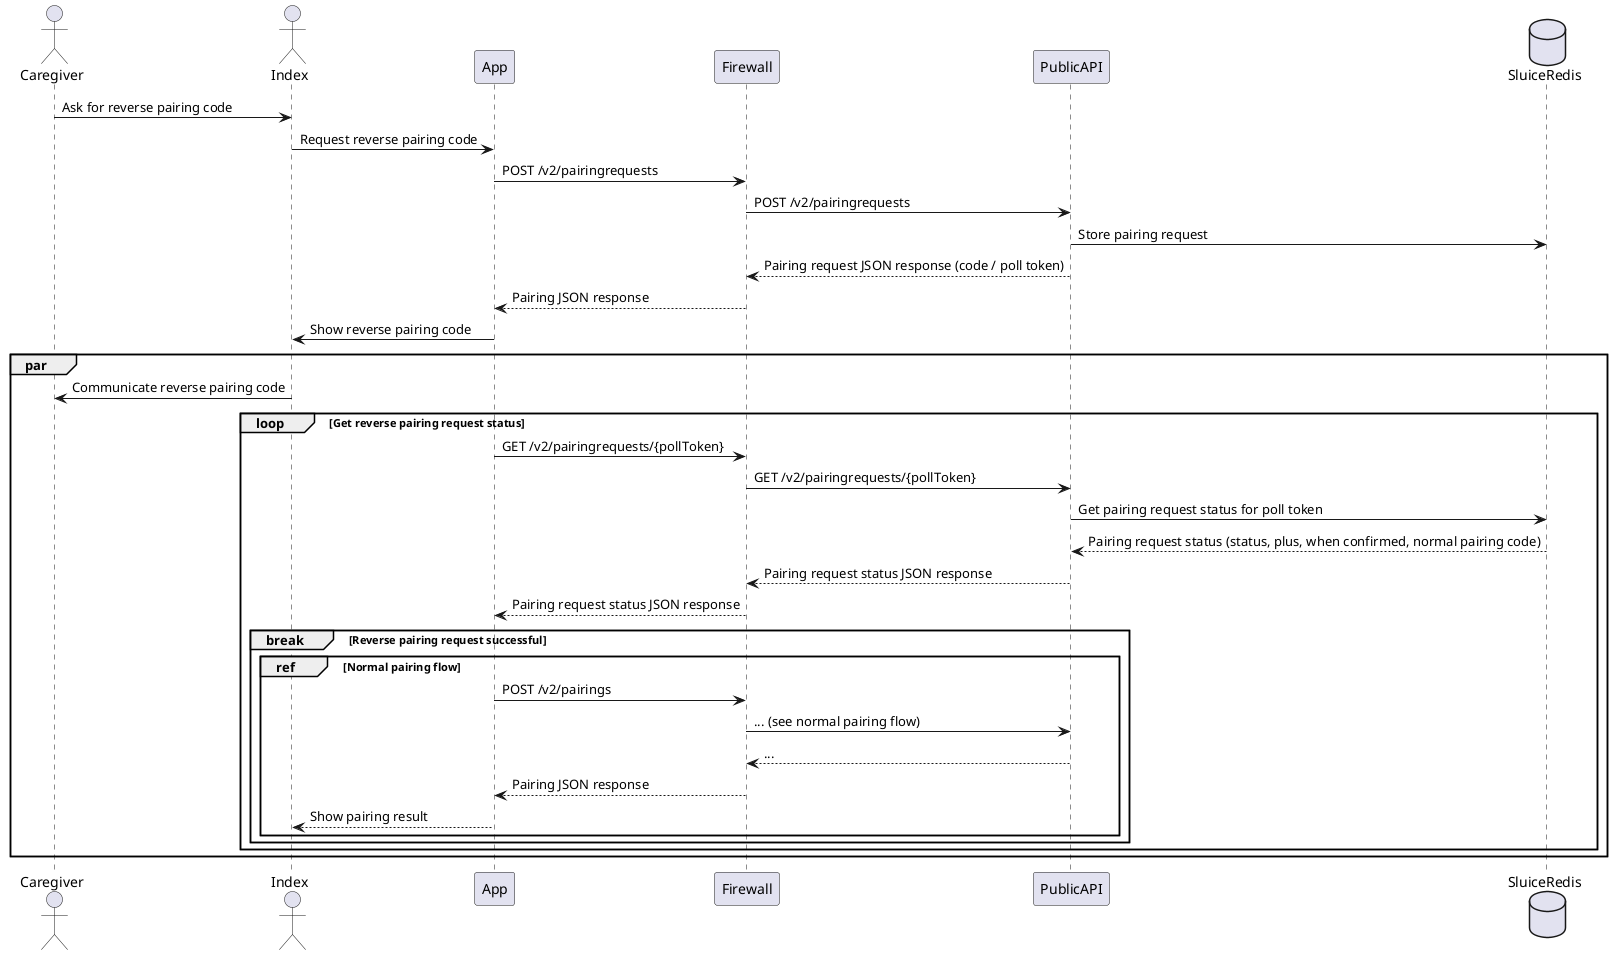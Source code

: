 @startuml
actor       Caregiver   as Caregiver
actor       Index       as Index
participant App         as App
participant Firewall    as Firewall
participant PublicAPI   as API
database    SluiceRedis as Redis

Caregiver  -> Index       : Ask for reverse pairing code
Index      ->  App        : Request reverse pairing code
App        ->  Firewall   : POST /v2/pairingrequests
Firewall   ->  API        : POST /v2/pairingrequests
API        ->  Redis      : Store pairing request
API        --> Firewall   : Pairing request JSON response (code / poll token)
Firewall   --> App        : Pairing JSON response
App        ->  Index      : Show reverse pairing code

par
    Index ->  Caregiver : Communicate reverse pairing code

    loop Get reverse pairing request status
        App        ->  Firewall   : GET /v2/pairingrequests/{pollToken}
        Firewall   ->  API        : GET /v2/pairingrequests/{pollToken}
        API        ->  Redis      : Get pairing request status for poll token
        Redis      --> API        : Pairing request status (status, plus, when confirmed, normal pairing code)
        API        --> Firewall   : Pairing request status JSON response
        Firewall   --> App        : Pairing request status JSON response

        break Reverse pairing request successful
            group ref [Normal pairing flow]
                App      ->  Firewall : POST /v2/pairings
                Firewall ->  API      : ... (see normal pairing flow)
                API      --> Firewall : ...
                Firewall --> App      : Pairing JSON response
                App      --> Index    : Show pairing result
            end
        end
    end
end
@enduml
